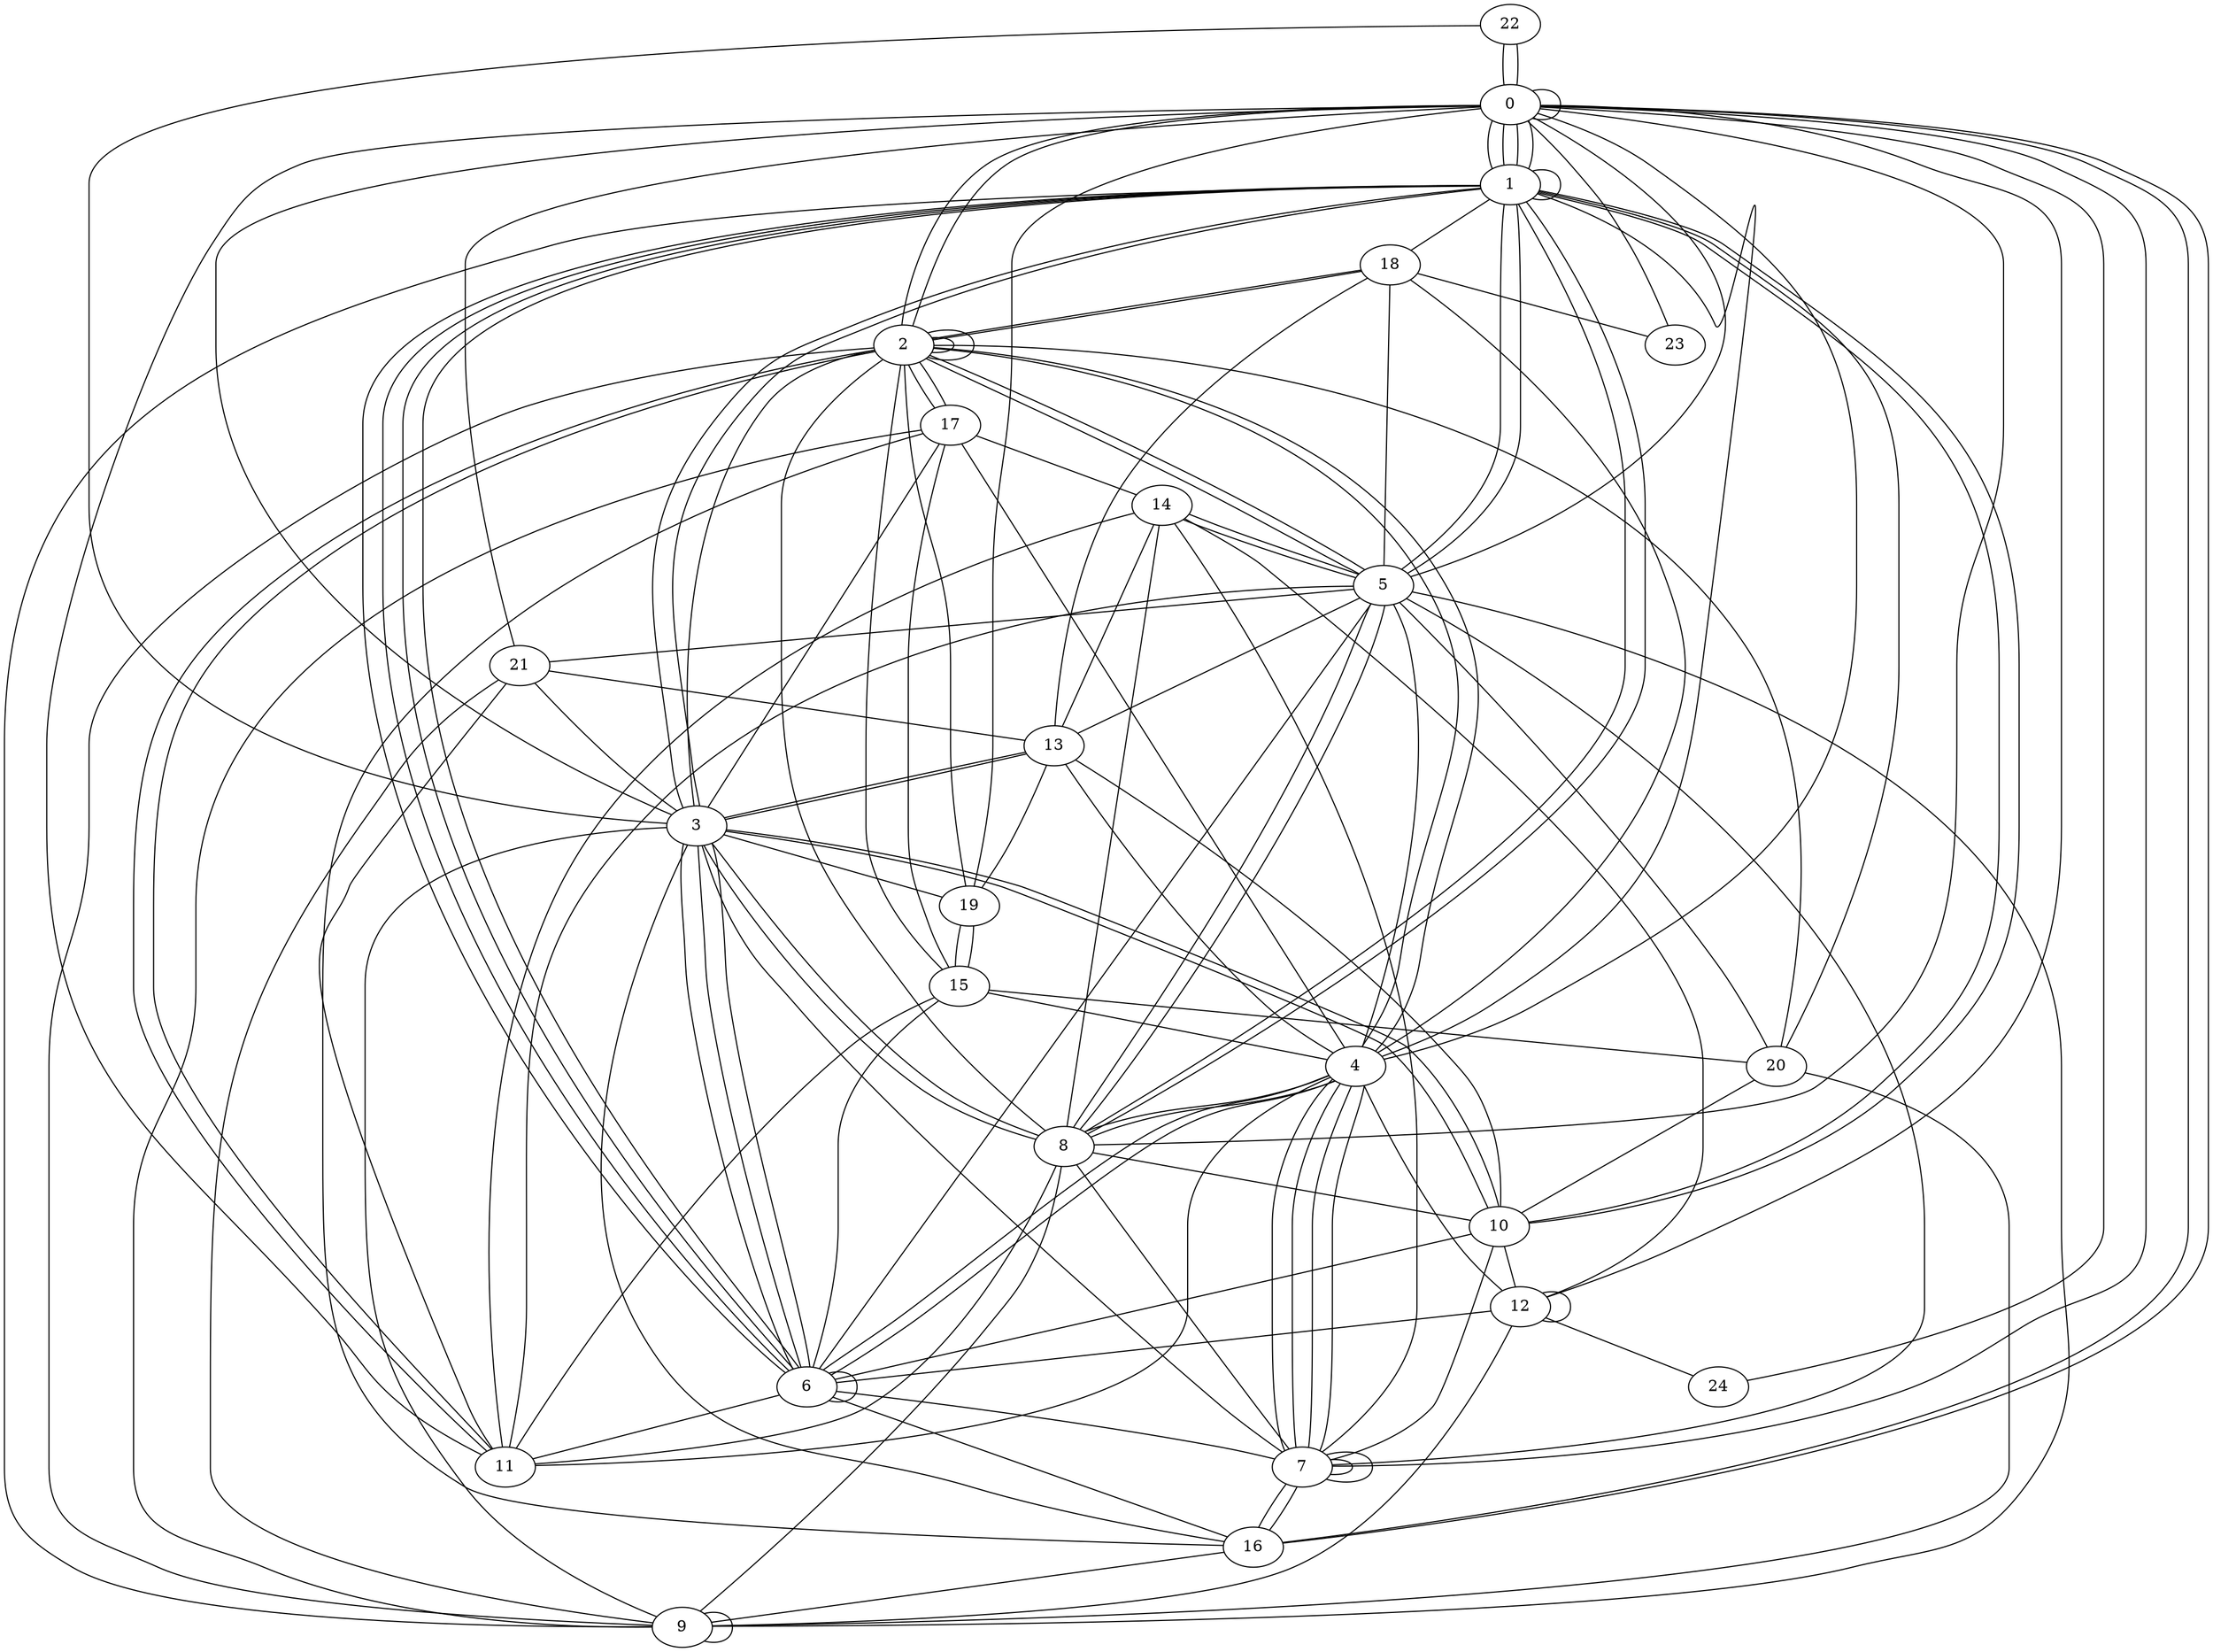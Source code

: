 graph G {
0;
1;
2;
3;
4;
5;
6;
7;
8;
9;
10;
11;
12;
13;
14;
15;
16;
17;
18;
19;
20;
21;
22;
23;
24;
3--16 ;
19--0 ;
0--16 ;
22--0 ;
7--3 ;
0--1 ;
8--10 ;
9--8 ;
5--1 ;
0--3 ;
8--5 ;
6--11 ;
1--6 ;
2--2 ;
4--8 ;
9--2 ;
6--4 ;
3--6 ;
7--14 ;
15--4 ;
3--8 ;
3--6 ;
11--8 ;
13--10 ;
15--17 ;
21--13 ;
5--21 ;
18--2 ;
19--15 ;
7--4 ;
0--11 ;
4--2 ;
4--17 ;
2--2 ;
23--0 ;
21--0 ;
7--7 ;
10--1 ;
22--0 ;
12--6 ;
0--1 ;
12--14 ;
5--18 ;
12--9 ;
2--5 ;
7--16 ;
1--0 ;
18--23 ;
0--5 ;
7--4 ;
1--10 ;
10--6 ;
7--10 ;
16--9 ;
14--13 ;
0--2 ;
19--2 ;
0--12 ;
8--1 ;
6--6 ;
3--6 ;
2--0 ;
12--24 ;
0--7 ;
2--17 ;
1--5 ;
20--2 ;
1--6 ;
5--6 ;
17--2 ;
12--4 ;
6--1 ;
1--18 ;
1--0 ;
14--11 ;
10--3 ;
3--8 ;
2--8 ;
17--9 ;
9--9 ;
21--3 ;
6--7 ;
18--4 ;
14--5 ;
13--3 ;
13--18 ;
5--9 ;
5--7 ;
17--3 ;
10--12 ;
2--3 ;
11--4 ;
2--5 ;
5--4 ;
22--3 ;
13--3 ;
15--20 ;
2--18 ;
11--21 ;
2--4 ;
15--11 ;
7--4 ;
16--6 ;
17--14 ;
24--0 ;
15--19 ;
6--15 ;
1--9 ;
16--17 ;
8--14 ;
16--7 ;
3--19 ;
14--5 ;
6--1 ;
6--4 ;
3--9 ;
8--4 ;
20--1 ;
16--0 ;
9--21 ;
13--5 ;
20--10 ;
3--1 ;
10--3 ;
1--1 ;
12--12 ;
1--3 ;
5--20 ;
7--7 ;
20--9 ;
1--8 ;
4--13 ;
0--4 ;
0--8 ;
7--8 ;
5--8 ;
2--15 ;
2--11 ;
4--7 ;
0--0 ;
11--5 ;
19--13 ;
11--2 ;
1--4 ;
}
